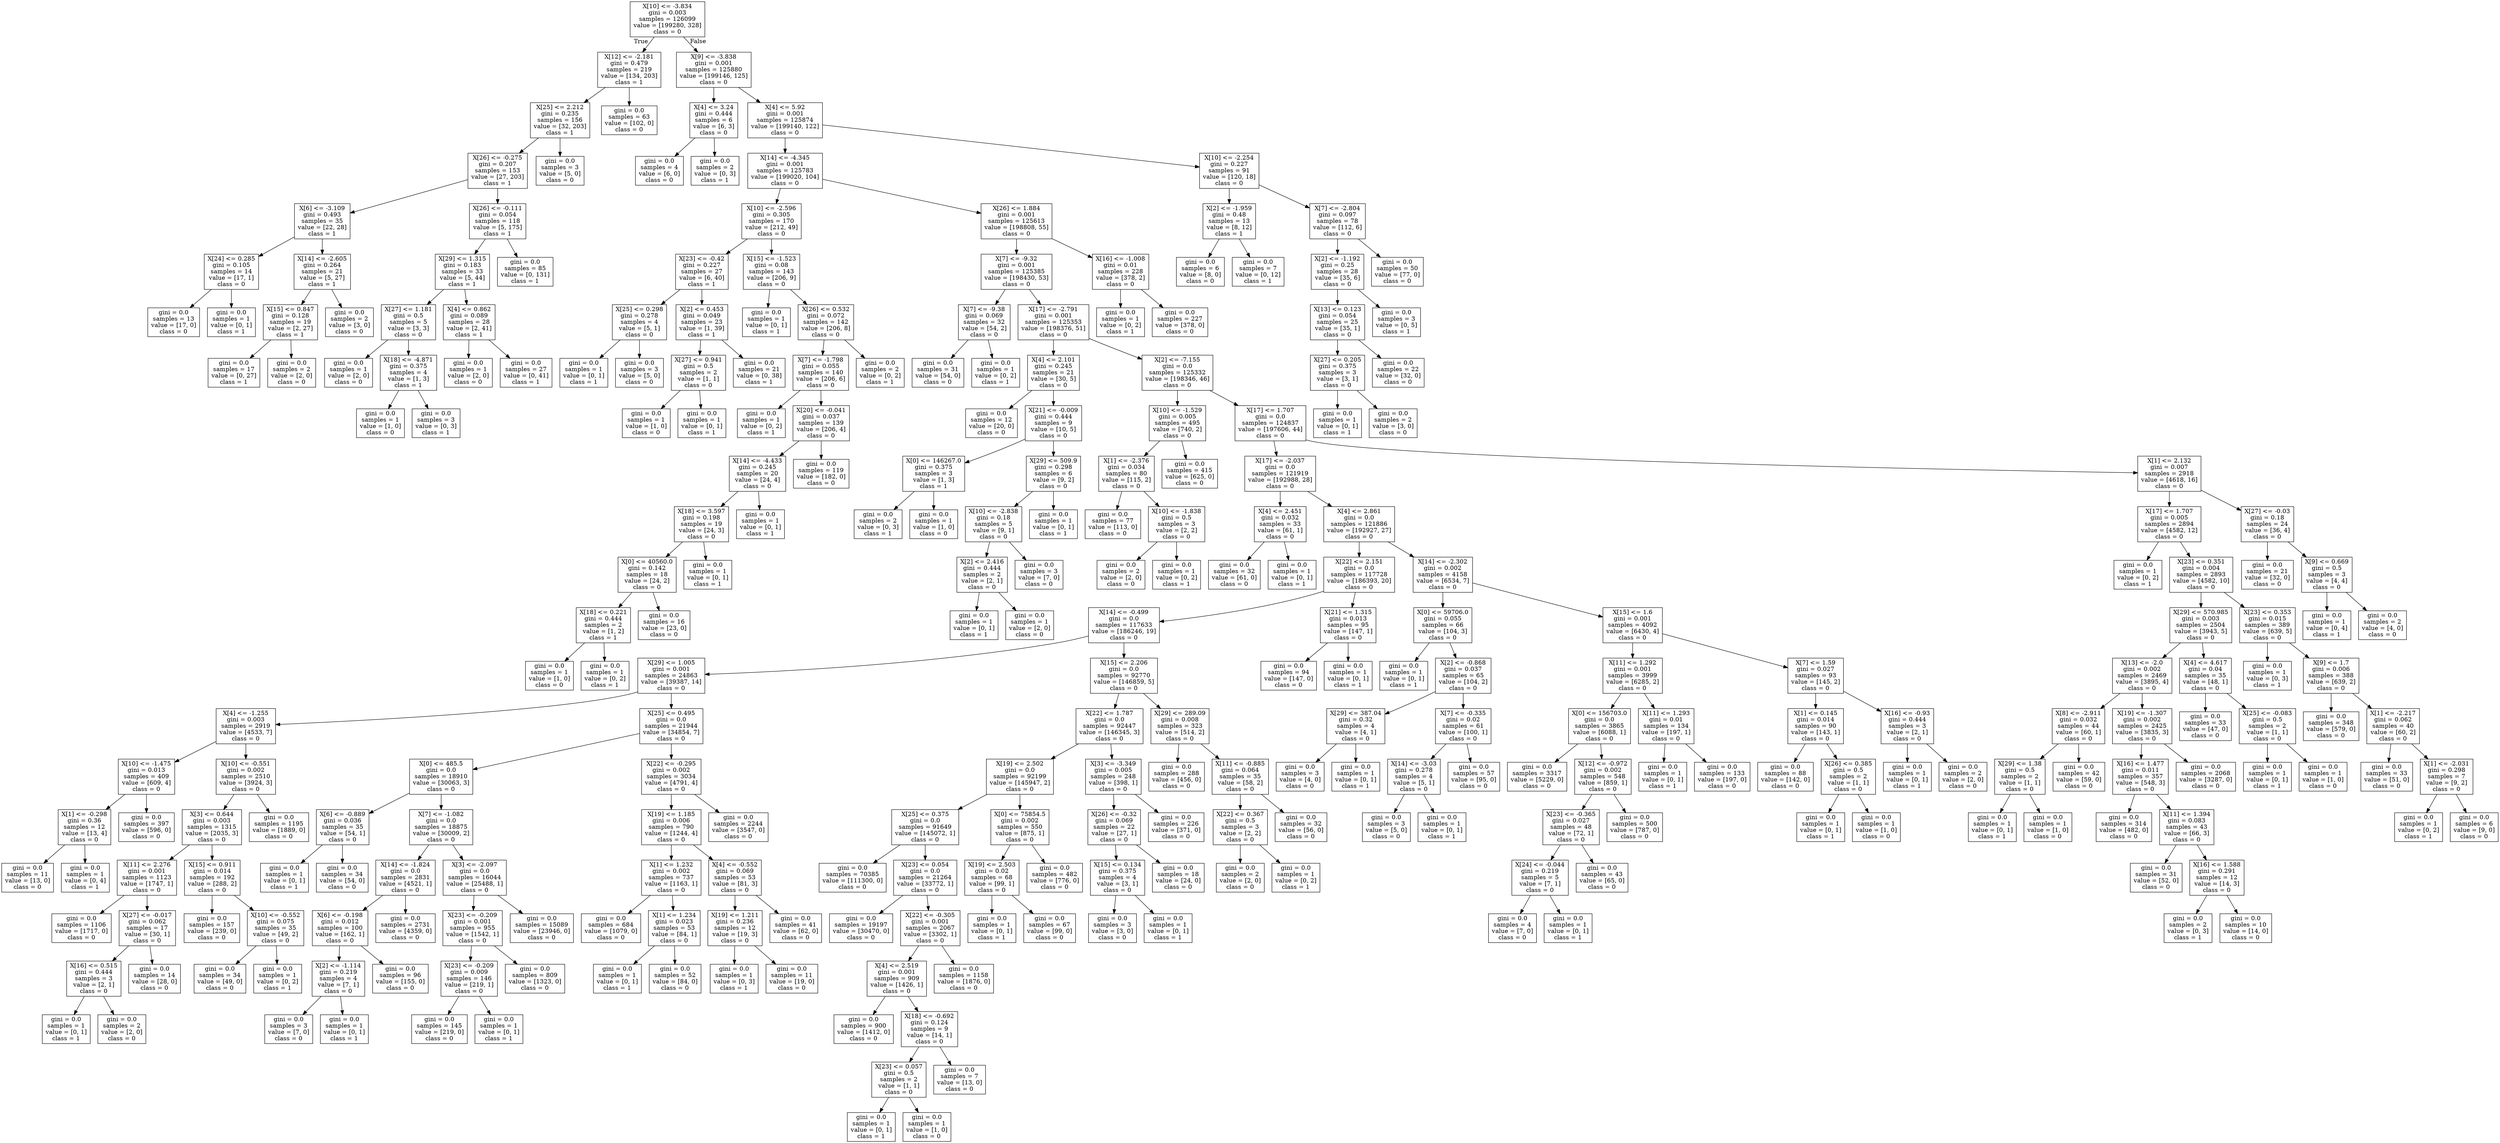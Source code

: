 digraph Tree {
node [shape=box] ;
0 [label="X[10] <= -3.834\ngini = 0.003\nsamples = 126099\nvalue = [199280, 328]\nclass = 0"] ;
1 [label="X[12] <= -2.181\ngini = 0.479\nsamples = 219\nvalue = [134, 203]\nclass = 1"] ;
0 -> 1 [labeldistance=2.5, labelangle=45, headlabel="True"] ;
2 [label="X[25] <= 2.212\ngini = 0.235\nsamples = 156\nvalue = [32, 203]\nclass = 1"] ;
1 -> 2 ;
3 [label="X[26] <= -0.275\ngini = 0.207\nsamples = 153\nvalue = [27, 203]\nclass = 1"] ;
2 -> 3 ;
4 [label="X[6] <= -3.109\ngini = 0.493\nsamples = 35\nvalue = [22, 28]\nclass = 1"] ;
3 -> 4 ;
5 [label="X[24] <= 0.285\ngini = 0.105\nsamples = 14\nvalue = [17, 1]\nclass = 0"] ;
4 -> 5 ;
6 [label="gini = 0.0\nsamples = 13\nvalue = [17, 0]\nclass = 0"] ;
5 -> 6 ;
7 [label="gini = 0.0\nsamples = 1\nvalue = [0, 1]\nclass = 1"] ;
5 -> 7 ;
8 [label="X[14] <= -2.605\ngini = 0.264\nsamples = 21\nvalue = [5, 27]\nclass = 1"] ;
4 -> 8 ;
9 [label="X[15] <= 0.847\ngini = 0.128\nsamples = 19\nvalue = [2, 27]\nclass = 1"] ;
8 -> 9 ;
10 [label="gini = 0.0\nsamples = 17\nvalue = [0, 27]\nclass = 1"] ;
9 -> 10 ;
11 [label="gini = 0.0\nsamples = 2\nvalue = [2, 0]\nclass = 0"] ;
9 -> 11 ;
12 [label="gini = 0.0\nsamples = 2\nvalue = [3, 0]\nclass = 0"] ;
8 -> 12 ;
13 [label="X[26] <= -0.111\ngini = 0.054\nsamples = 118\nvalue = [5, 175]\nclass = 1"] ;
3 -> 13 ;
14 [label="X[29] <= 1.315\ngini = 0.183\nsamples = 33\nvalue = [5, 44]\nclass = 1"] ;
13 -> 14 ;
15 [label="X[27] <= 1.181\ngini = 0.5\nsamples = 5\nvalue = [3, 3]\nclass = 0"] ;
14 -> 15 ;
16 [label="gini = 0.0\nsamples = 1\nvalue = [2, 0]\nclass = 0"] ;
15 -> 16 ;
17 [label="X[18] <= -4.871\ngini = 0.375\nsamples = 4\nvalue = [1, 3]\nclass = 1"] ;
15 -> 17 ;
18 [label="gini = 0.0\nsamples = 1\nvalue = [1, 0]\nclass = 0"] ;
17 -> 18 ;
19 [label="gini = 0.0\nsamples = 3\nvalue = [0, 3]\nclass = 1"] ;
17 -> 19 ;
20 [label="X[4] <= 0.862\ngini = 0.089\nsamples = 28\nvalue = [2, 41]\nclass = 1"] ;
14 -> 20 ;
21 [label="gini = 0.0\nsamples = 1\nvalue = [2, 0]\nclass = 0"] ;
20 -> 21 ;
22 [label="gini = 0.0\nsamples = 27\nvalue = [0, 41]\nclass = 1"] ;
20 -> 22 ;
23 [label="gini = 0.0\nsamples = 85\nvalue = [0, 131]\nclass = 1"] ;
13 -> 23 ;
24 [label="gini = 0.0\nsamples = 3\nvalue = [5, 0]\nclass = 0"] ;
2 -> 24 ;
25 [label="gini = 0.0\nsamples = 63\nvalue = [102, 0]\nclass = 0"] ;
1 -> 25 ;
26 [label="X[9] <= -3.838\ngini = 0.001\nsamples = 125880\nvalue = [199146, 125]\nclass = 0"] ;
0 -> 26 [labeldistance=2.5, labelangle=-45, headlabel="False"] ;
27 [label="X[4] <= 3.24\ngini = 0.444\nsamples = 6\nvalue = [6, 3]\nclass = 0"] ;
26 -> 27 ;
28 [label="gini = 0.0\nsamples = 4\nvalue = [6, 0]\nclass = 0"] ;
27 -> 28 ;
29 [label="gini = 0.0\nsamples = 2\nvalue = [0, 3]\nclass = 1"] ;
27 -> 29 ;
30 [label="X[4] <= 5.92\ngini = 0.001\nsamples = 125874\nvalue = [199140, 122]\nclass = 0"] ;
26 -> 30 ;
31 [label="X[14] <= -4.345\ngini = 0.001\nsamples = 125783\nvalue = [199020, 104]\nclass = 0"] ;
30 -> 31 ;
32 [label="X[10] <= -2.596\ngini = 0.305\nsamples = 170\nvalue = [212, 49]\nclass = 0"] ;
31 -> 32 ;
33 [label="X[23] <= -0.42\ngini = 0.227\nsamples = 27\nvalue = [6, 40]\nclass = 1"] ;
32 -> 33 ;
34 [label="X[25] <= 0.298\ngini = 0.278\nsamples = 4\nvalue = [5, 1]\nclass = 0"] ;
33 -> 34 ;
35 [label="gini = 0.0\nsamples = 1\nvalue = [0, 1]\nclass = 1"] ;
34 -> 35 ;
36 [label="gini = 0.0\nsamples = 3\nvalue = [5, 0]\nclass = 0"] ;
34 -> 36 ;
37 [label="X[2] <= 0.453\ngini = 0.049\nsamples = 23\nvalue = [1, 39]\nclass = 1"] ;
33 -> 37 ;
38 [label="X[27] <= 0.941\ngini = 0.5\nsamples = 2\nvalue = [1, 1]\nclass = 0"] ;
37 -> 38 ;
39 [label="gini = 0.0\nsamples = 1\nvalue = [1, 0]\nclass = 0"] ;
38 -> 39 ;
40 [label="gini = 0.0\nsamples = 1\nvalue = [0, 1]\nclass = 1"] ;
38 -> 40 ;
41 [label="gini = 0.0\nsamples = 21\nvalue = [0, 38]\nclass = 1"] ;
37 -> 41 ;
42 [label="X[15] <= -1.523\ngini = 0.08\nsamples = 143\nvalue = [206, 9]\nclass = 0"] ;
32 -> 42 ;
43 [label="gini = 0.0\nsamples = 1\nvalue = [0, 1]\nclass = 1"] ;
42 -> 43 ;
44 [label="X[26] <= 0.532\ngini = 0.072\nsamples = 142\nvalue = [206, 8]\nclass = 0"] ;
42 -> 44 ;
45 [label="X[7] <= -1.798\ngini = 0.055\nsamples = 140\nvalue = [206, 6]\nclass = 0"] ;
44 -> 45 ;
46 [label="gini = 0.0\nsamples = 1\nvalue = [0, 2]\nclass = 1"] ;
45 -> 46 ;
47 [label="X[20] <= -0.041\ngini = 0.037\nsamples = 139\nvalue = [206, 4]\nclass = 0"] ;
45 -> 47 ;
48 [label="X[14] <= -4.433\ngini = 0.245\nsamples = 20\nvalue = [24, 4]\nclass = 0"] ;
47 -> 48 ;
49 [label="X[18] <= 3.597\ngini = 0.198\nsamples = 19\nvalue = [24, 3]\nclass = 0"] ;
48 -> 49 ;
50 [label="X[0] <= 40560.0\ngini = 0.142\nsamples = 18\nvalue = [24, 2]\nclass = 0"] ;
49 -> 50 ;
51 [label="X[18] <= 0.221\ngini = 0.444\nsamples = 2\nvalue = [1, 2]\nclass = 1"] ;
50 -> 51 ;
52 [label="gini = 0.0\nsamples = 1\nvalue = [1, 0]\nclass = 0"] ;
51 -> 52 ;
53 [label="gini = 0.0\nsamples = 1\nvalue = [0, 2]\nclass = 1"] ;
51 -> 53 ;
54 [label="gini = 0.0\nsamples = 16\nvalue = [23, 0]\nclass = 0"] ;
50 -> 54 ;
55 [label="gini = 0.0\nsamples = 1\nvalue = [0, 1]\nclass = 1"] ;
49 -> 55 ;
56 [label="gini = 0.0\nsamples = 1\nvalue = [0, 1]\nclass = 1"] ;
48 -> 56 ;
57 [label="gini = 0.0\nsamples = 119\nvalue = [182, 0]\nclass = 0"] ;
47 -> 57 ;
58 [label="gini = 0.0\nsamples = 2\nvalue = [0, 2]\nclass = 1"] ;
44 -> 58 ;
59 [label="X[26] <= 1.884\ngini = 0.001\nsamples = 125613\nvalue = [198808, 55]\nclass = 0"] ;
31 -> 59 ;
60 [label="X[7] <= -9.32\ngini = 0.001\nsamples = 125385\nvalue = [198430, 53]\nclass = 0"] ;
59 -> 60 ;
61 [label="X[7] <= -9.38\ngini = 0.069\nsamples = 32\nvalue = [54, 2]\nclass = 0"] ;
60 -> 61 ;
62 [label="gini = 0.0\nsamples = 31\nvalue = [54, 0]\nclass = 0"] ;
61 -> 62 ;
63 [label="gini = 0.0\nsamples = 1\nvalue = [0, 2]\nclass = 1"] ;
61 -> 63 ;
64 [label="X[17] <= -2.791\ngini = 0.001\nsamples = 125353\nvalue = [198376, 51]\nclass = 0"] ;
60 -> 64 ;
65 [label="X[4] <= 2.101\ngini = 0.245\nsamples = 21\nvalue = [30, 5]\nclass = 0"] ;
64 -> 65 ;
66 [label="gini = 0.0\nsamples = 12\nvalue = [20, 0]\nclass = 0"] ;
65 -> 66 ;
67 [label="X[21] <= -0.009\ngini = 0.444\nsamples = 9\nvalue = [10, 5]\nclass = 0"] ;
65 -> 67 ;
68 [label="X[0] <= 146267.0\ngini = 0.375\nsamples = 3\nvalue = [1, 3]\nclass = 1"] ;
67 -> 68 ;
69 [label="gini = 0.0\nsamples = 2\nvalue = [0, 3]\nclass = 1"] ;
68 -> 69 ;
70 [label="gini = 0.0\nsamples = 1\nvalue = [1, 0]\nclass = 0"] ;
68 -> 70 ;
71 [label="X[29] <= 509.9\ngini = 0.298\nsamples = 6\nvalue = [9, 2]\nclass = 0"] ;
67 -> 71 ;
72 [label="X[10] <= -2.838\ngini = 0.18\nsamples = 5\nvalue = [9, 1]\nclass = 0"] ;
71 -> 72 ;
73 [label="X[2] <= 2.416\ngini = 0.444\nsamples = 2\nvalue = [2, 1]\nclass = 0"] ;
72 -> 73 ;
74 [label="gini = 0.0\nsamples = 1\nvalue = [0, 1]\nclass = 1"] ;
73 -> 74 ;
75 [label="gini = 0.0\nsamples = 1\nvalue = [2, 0]\nclass = 0"] ;
73 -> 75 ;
76 [label="gini = 0.0\nsamples = 3\nvalue = [7, 0]\nclass = 0"] ;
72 -> 76 ;
77 [label="gini = 0.0\nsamples = 1\nvalue = [0, 1]\nclass = 1"] ;
71 -> 77 ;
78 [label="X[2] <= -7.155\ngini = 0.0\nsamples = 125332\nvalue = [198346, 46]\nclass = 0"] ;
64 -> 78 ;
79 [label="X[10] <= -1.529\ngini = 0.005\nsamples = 495\nvalue = [740, 2]\nclass = 0"] ;
78 -> 79 ;
80 [label="X[1] <= -2.376\ngini = 0.034\nsamples = 80\nvalue = [115, 2]\nclass = 0"] ;
79 -> 80 ;
81 [label="gini = 0.0\nsamples = 77\nvalue = [113, 0]\nclass = 0"] ;
80 -> 81 ;
82 [label="X[10] <= -1.838\ngini = 0.5\nsamples = 3\nvalue = [2, 2]\nclass = 0"] ;
80 -> 82 ;
83 [label="gini = 0.0\nsamples = 2\nvalue = [2, 0]\nclass = 0"] ;
82 -> 83 ;
84 [label="gini = 0.0\nsamples = 1\nvalue = [0, 2]\nclass = 1"] ;
82 -> 84 ;
85 [label="gini = 0.0\nsamples = 415\nvalue = [625, 0]\nclass = 0"] ;
79 -> 85 ;
86 [label="X[17] <= 1.707\ngini = 0.0\nsamples = 124837\nvalue = [197606, 44]\nclass = 0"] ;
78 -> 86 ;
87 [label="X[17] <= -2.037\ngini = 0.0\nsamples = 121919\nvalue = [192988, 28]\nclass = 0"] ;
86 -> 87 ;
88 [label="X[4] <= 2.451\ngini = 0.032\nsamples = 33\nvalue = [61, 1]\nclass = 0"] ;
87 -> 88 ;
89 [label="gini = 0.0\nsamples = 32\nvalue = [61, 0]\nclass = 0"] ;
88 -> 89 ;
90 [label="gini = 0.0\nsamples = 1\nvalue = [0, 1]\nclass = 1"] ;
88 -> 90 ;
91 [label="X[4] <= 2.861\ngini = 0.0\nsamples = 121886\nvalue = [192927, 27]\nclass = 0"] ;
87 -> 91 ;
92 [label="X[22] <= 2.151\ngini = 0.0\nsamples = 117728\nvalue = [186393, 20]\nclass = 0"] ;
91 -> 92 ;
93 [label="X[14] <= -0.499\ngini = 0.0\nsamples = 117633\nvalue = [186246, 19]\nclass = 0"] ;
92 -> 93 ;
94 [label="X[29] <= 1.005\ngini = 0.001\nsamples = 24863\nvalue = [39387, 14]\nclass = 0"] ;
93 -> 94 ;
95 [label="X[4] <= -1.255\ngini = 0.003\nsamples = 2919\nvalue = [4533, 7]\nclass = 0"] ;
94 -> 95 ;
96 [label="X[10] <= -1.475\ngini = 0.013\nsamples = 409\nvalue = [609, 4]\nclass = 0"] ;
95 -> 96 ;
97 [label="X[1] <= -0.298\ngini = 0.36\nsamples = 12\nvalue = [13, 4]\nclass = 0"] ;
96 -> 97 ;
98 [label="gini = 0.0\nsamples = 11\nvalue = [13, 0]\nclass = 0"] ;
97 -> 98 ;
99 [label="gini = 0.0\nsamples = 1\nvalue = [0, 4]\nclass = 1"] ;
97 -> 99 ;
100 [label="gini = 0.0\nsamples = 397\nvalue = [596, 0]\nclass = 0"] ;
96 -> 100 ;
101 [label="X[10] <= -0.551\ngini = 0.002\nsamples = 2510\nvalue = [3924, 3]\nclass = 0"] ;
95 -> 101 ;
102 [label="X[3] <= 0.644\ngini = 0.003\nsamples = 1315\nvalue = [2035, 3]\nclass = 0"] ;
101 -> 102 ;
103 [label="X[11] <= 2.276\ngini = 0.001\nsamples = 1123\nvalue = [1747, 1]\nclass = 0"] ;
102 -> 103 ;
104 [label="gini = 0.0\nsamples = 1106\nvalue = [1717, 0]\nclass = 0"] ;
103 -> 104 ;
105 [label="X[27] <= -0.017\ngini = 0.062\nsamples = 17\nvalue = [30, 1]\nclass = 0"] ;
103 -> 105 ;
106 [label="X[16] <= 0.515\ngini = 0.444\nsamples = 3\nvalue = [2, 1]\nclass = 0"] ;
105 -> 106 ;
107 [label="gini = 0.0\nsamples = 1\nvalue = [0, 1]\nclass = 1"] ;
106 -> 107 ;
108 [label="gini = 0.0\nsamples = 2\nvalue = [2, 0]\nclass = 0"] ;
106 -> 108 ;
109 [label="gini = 0.0\nsamples = 14\nvalue = [28, 0]\nclass = 0"] ;
105 -> 109 ;
110 [label="X[15] <= 0.911\ngini = 0.014\nsamples = 192\nvalue = [288, 2]\nclass = 0"] ;
102 -> 110 ;
111 [label="gini = 0.0\nsamples = 157\nvalue = [239, 0]\nclass = 0"] ;
110 -> 111 ;
112 [label="X[10] <= -0.552\ngini = 0.075\nsamples = 35\nvalue = [49, 2]\nclass = 0"] ;
110 -> 112 ;
113 [label="gini = 0.0\nsamples = 34\nvalue = [49, 0]\nclass = 0"] ;
112 -> 113 ;
114 [label="gini = 0.0\nsamples = 1\nvalue = [0, 2]\nclass = 1"] ;
112 -> 114 ;
115 [label="gini = 0.0\nsamples = 1195\nvalue = [1889, 0]\nclass = 0"] ;
101 -> 115 ;
116 [label="X[25] <= 0.495\ngini = 0.0\nsamples = 21944\nvalue = [34854, 7]\nclass = 0"] ;
94 -> 116 ;
117 [label="X[0] <= 485.5\ngini = 0.0\nsamples = 18910\nvalue = [30063, 3]\nclass = 0"] ;
116 -> 117 ;
118 [label="X[6] <= -0.889\ngini = 0.036\nsamples = 35\nvalue = [54, 1]\nclass = 0"] ;
117 -> 118 ;
119 [label="gini = 0.0\nsamples = 1\nvalue = [0, 1]\nclass = 1"] ;
118 -> 119 ;
120 [label="gini = 0.0\nsamples = 34\nvalue = [54, 0]\nclass = 0"] ;
118 -> 120 ;
121 [label="X[7] <= -1.082\ngini = 0.0\nsamples = 18875\nvalue = [30009, 2]\nclass = 0"] ;
117 -> 121 ;
122 [label="X[14] <= -1.824\ngini = 0.0\nsamples = 2831\nvalue = [4521, 1]\nclass = 0"] ;
121 -> 122 ;
123 [label="X[6] <= -0.198\ngini = 0.012\nsamples = 100\nvalue = [162, 1]\nclass = 0"] ;
122 -> 123 ;
124 [label="X[2] <= -1.114\ngini = 0.219\nsamples = 4\nvalue = [7, 1]\nclass = 0"] ;
123 -> 124 ;
125 [label="gini = 0.0\nsamples = 3\nvalue = [7, 0]\nclass = 0"] ;
124 -> 125 ;
126 [label="gini = 0.0\nsamples = 1\nvalue = [0, 1]\nclass = 1"] ;
124 -> 126 ;
127 [label="gini = 0.0\nsamples = 96\nvalue = [155, 0]\nclass = 0"] ;
123 -> 127 ;
128 [label="gini = 0.0\nsamples = 2731\nvalue = [4359, 0]\nclass = 0"] ;
122 -> 128 ;
129 [label="X[3] <= -2.097\ngini = 0.0\nsamples = 16044\nvalue = [25488, 1]\nclass = 0"] ;
121 -> 129 ;
130 [label="X[23] <= -0.209\ngini = 0.001\nsamples = 955\nvalue = [1542, 1]\nclass = 0"] ;
129 -> 130 ;
131 [label="X[23] <= -0.209\ngini = 0.009\nsamples = 146\nvalue = [219, 1]\nclass = 0"] ;
130 -> 131 ;
132 [label="gini = 0.0\nsamples = 145\nvalue = [219, 0]\nclass = 0"] ;
131 -> 132 ;
133 [label="gini = 0.0\nsamples = 1\nvalue = [0, 1]\nclass = 1"] ;
131 -> 133 ;
134 [label="gini = 0.0\nsamples = 809\nvalue = [1323, 0]\nclass = 0"] ;
130 -> 134 ;
135 [label="gini = 0.0\nsamples = 15089\nvalue = [23946, 0]\nclass = 0"] ;
129 -> 135 ;
136 [label="X[22] <= -0.295\ngini = 0.002\nsamples = 3034\nvalue = [4791, 4]\nclass = 0"] ;
116 -> 136 ;
137 [label="X[19] <= 1.185\ngini = 0.006\nsamples = 790\nvalue = [1244, 4]\nclass = 0"] ;
136 -> 137 ;
138 [label="X[1] <= 1.232\ngini = 0.002\nsamples = 737\nvalue = [1163, 1]\nclass = 0"] ;
137 -> 138 ;
139 [label="gini = 0.0\nsamples = 684\nvalue = [1079, 0]\nclass = 0"] ;
138 -> 139 ;
140 [label="X[1] <= 1.234\ngini = 0.023\nsamples = 53\nvalue = [84, 1]\nclass = 0"] ;
138 -> 140 ;
141 [label="gini = 0.0\nsamples = 1\nvalue = [0, 1]\nclass = 1"] ;
140 -> 141 ;
142 [label="gini = 0.0\nsamples = 52\nvalue = [84, 0]\nclass = 0"] ;
140 -> 142 ;
143 [label="X[4] <= -0.552\ngini = 0.069\nsamples = 53\nvalue = [81, 3]\nclass = 0"] ;
137 -> 143 ;
144 [label="X[19] <= 1.211\ngini = 0.236\nsamples = 12\nvalue = [19, 3]\nclass = 0"] ;
143 -> 144 ;
145 [label="gini = 0.0\nsamples = 1\nvalue = [0, 3]\nclass = 1"] ;
144 -> 145 ;
146 [label="gini = 0.0\nsamples = 11\nvalue = [19, 0]\nclass = 0"] ;
144 -> 146 ;
147 [label="gini = 0.0\nsamples = 41\nvalue = [62, 0]\nclass = 0"] ;
143 -> 147 ;
148 [label="gini = 0.0\nsamples = 2244\nvalue = [3547, 0]\nclass = 0"] ;
136 -> 148 ;
149 [label="X[15] <= 2.206\ngini = 0.0\nsamples = 92770\nvalue = [146859, 5]\nclass = 0"] ;
93 -> 149 ;
150 [label="X[22] <= 1.787\ngini = 0.0\nsamples = 92447\nvalue = [146345, 3]\nclass = 0"] ;
149 -> 150 ;
151 [label="X[19] <= 2.502\ngini = 0.0\nsamples = 92199\nvalue = [145947, 2]\nclass = 0"] ;
150 -> 151 ;
152 [label="X[25] <= 0.375\ngini = 0.0\nsamples = 91649\nvalue = [145072, 1]\nclass = 0"] ;
151 -> 152 ;
153 [label="gini = 0.0\nsamples = 70385\nvalue = [111300, 0]\nclass = 0"] ;
152 -> 153 ;
154 [label="X[23] <= 0.054\ngini = 0.0\nsamples = 21264\nvalue = [33772, 1]\nclass = 0"] ;
152 -> 154 ;
155 [label="gini = 0.0\nsamples = 19197\nvalue = [30470, 0]\nclass = 0"] ;
154 -> 155 ;
156 [label="X[22] <= -0.305\ngini = 0.001\nsamples = 2067\nvalue = [3302, 1]\nclass = 0"] ;
154 -> 156 ;
157 [label="X[4] <= 2.519\ngini = 0.001\nsamples = 909\nvalue = [1426, 1]\nclass = 0"] ;
156 -> 157 ;
158 [label="gini = 0.0\nsamples = 900\nvalue = [1412, 0]\nclass = 0"] ;
157 -> 158 ;
159 [label="X[18] <= -0.692\ngini = 0.124\nsamples = 9\nvalue = [14, 1]\nclass = 0"] ;
157 -> 159 ;
160 [label="X[23] <= 0.057\ngini = 0.5\nsamples = 2\nvalue = [1, 1]\nclass = 0"] ;
159 -> 160 ;
161 [label="gini = 0.0\nsamples = 1\nvalue = [0, 1]\nclass = 1"] ;
160 -> 161 ;
162 [label="gini = 0.0\nsamples = 1\nvalue = [1, 0]\nclass = 0"] ;
160 -> 162 ;
163 [label="gini = 0.0\nsamples = 7\nvalue = [13, 0]\nclass = 0"] ;
159 -> 163 ;
164 [label="gini = 0.0\nsamples = 1158\nvalue = [1876, 0]\nclass = 0"] ;
156 -> 164 ;
165 [label="X[0] <= 75854.5\ngini = 0.002\nsamples = 550\nvalue = [875, 1]\nclass = 0"] ;
151 -> 165 ;
166 [label="X[19] <= 2.503\ngini = 0.02\nsamples = 68\nvalue = [99, 1]\nclass = 0"] ;
165 -> 166 ;
167 [label="gini = 0.0\nsamples = 1\nvalue = [0, 1]\nclass = 1"] ;
166 -> 167 ;
168 [label="gini = 0.0\nsamples = 67\nvalue = [99, 0]\nclass = 0"] ;
166 -> 168 ;
169 [label="gini = 0.0\nsamples = 482\nvalue = [776, 0]\nclass = 0"] ;
165 -> 169 ;
170 [label="X[3] <= -3.349\ngini = 0.005\nsamples = 248\nvalue = [398, 1]\nclass = 0"] ;
150 -> 170 ;
171 [label="X[26] <= -0.32\ngini = 0.069\nsamples = 22\nvalue = [27, 1]\nclass = 0"] ;
170 -> 171 ;
172 [label="X[15] <= 0.134\ngini = 0.375\nsamples = 4\nvalue = [3, 1]\nclass = 0"] ;
171 -> 172 ;
173 [label="gini = 0.0\nsamples = 3\nvalue = [3, 0]\nclass = 0"] ;
172 -> 173 ;
174 [label="gini = 0.0\nsamples = 1\nvalue = [0, 1]\nclass = 1"] ;
172 -> 174 ;
175 [label="gini = 0.0\nsamples = 18\nvalue = [24, 0]\nclass = 0"] ;
171 -> 175 ;
176 [label="gini = 0.0\nsamples = 226\nvalue = [371, 0]\nclass = 0"] ;
170 -> 176 ;
177 [label="X[29] <= 289.09\ngini = 0.008\nsamples = 323\nvalue = [514, 2]\nclass = 0"] ;
149 -> 177 ;
178 [label="gini = 0.0\nsamples = 288\nvalue = [456, 0]\nclass = 0"] ;
177 -> 178 ;
179 [label="X[11] <= -0.885\ngini = 0.064\nsamples = 35\nvalue = [58, 2]\nclass = 0"] ;
177 -> 179 ;
180 [label="X[22] <= 0.367\ngini = 0.5\nsamples = 3\nvalue = [2, 2]\nclass = 0"] ;
179 -> 180 ;
181 [label="gini = 0.0\nsamples = 2\nvalue = [2, 0]\nclass = 0"] ;
180 -> 181 ;
182 [label="gini = 0.0\nsamples = 1\nvalue = [0, 2]\nclass = 1"] ;
180 -> 182 ;
183 [label="gini = 0.0\nsamples = 32\nvalue = [56, 0]\nclass = 0"] ;
179 -> 183 ;
184 [label="X[21] <= 1.315\ngini = 0.013\nsamples = 95\nvalue = [147, 1]\nclass = 0"] ;
92 -> 184 ;
185 [label="gini = 0.0\nsamples = 94\nvalue = [147, 0]\nclass = 0"] ;
184 -> 185 ;
186 [label="gini = 0.0\nsamples = 1\nvalue = [0, 1]\nclass = 1"] ;
184 -> 186 ;
187 [label="X[14] <= -2.302\ngini = 0.002\nsamples = 4158\nvalue = [6534, 7]\nclass = 0"] ;
91 -> 187 ;
188 [label="X[0] <= 59706.0\ngini = 0.055\nsamples = 66\nvalue = [104, 3]\nclass = 0"] ;
187 -> 188 ;
189 [label="gini = 0.0\nsamples = 1\nvalue = [0, 1]\nclass = 1"] ;
188 -> 189 ;
190 [label="X[2] <= -0.868\ngini = 0.037\nsamples = 65\nvalue = [104, 2]\nclass = 0"] ;
188 -> 190 ;
191 [label="X[29] <= 387.04\ngini = 0.32\nsamples = 4\nvalue = [4, 1]\nclass = 0"] ;
190 -> 191 ;
192 [label="gini = 0.0\nsamples = 3\nvalue = [4, 0]\nclass = 0"] ;
191 -> 192 ;
193 [label="gini = 0.0\nsamples = 1\nvalue = [0, 1]\nclass = 1"] ;
191 -> 193 ;
194 [label="X[7] <= -0.335\ngini = 0.02\nsamples = 61\nvalue = [100, 1]\nclass = 0"] ;
190 -> 194 ;
195 [label="X[14] <= -3.03\ngini = 0.278\nsamples = 4\nvalue = [5, 1]\nclass = 0"] ;
194 -> 195 ;
196 [label="gini = 0.0\nsamples = 3\nvalue = [5, 0]\nclass = 0"] ;
195 -> 196 ;
197 [label="gini = 0.0\nsamples = 1\nvalue = [0, 1]\nclass = 1"] ;
195 -> 197 ;
198 [label="gini = 0.0\nsamples = 57\nvalue = [95, 0]\nclass = 0"] ;
194 -> 198 ;
199 [label="X[15] <= 1.6\ngini = 0.001\nsamples = 4092\nvalue = [6430, 4]\nclass = 0"] ;
187 -> 199 ;
200 [label="X[11] <= 1.292\ngini = 0.001\nsamples = 3999\nvalue = [6285, 2]\nclass = 0"] ;
199 -> 200 ;
201 [label="X[0] <= 156703.0\ngini = 0.0\nsamples = 3865\nvalue = [6088, 1]\nclass = 0"] ;
200 -> 201 ;
202 [label="gini = 0.0\nsamples = 3317\nvalue = [5229, 0]\nclass = 0"] ;
201 -> 202 ;
203 [label="X[12] <= -0.972\ngini = 0.002\nsamples = 548\nvalue = [859, 1]\nclass = 0"] ;
201 -> 203 ;
204 [label="X[23] <= -0.365\ngini = 0.027\nsamples = 48\nvalue = [72, 1]\nclass = 0"] ;
203 -> 204 ;
205 [label="X[24] <= -0.044\ngini = 0.219\nsamples = 5\nvalue = [7, 1]\nclass = 0"] ;
204 -> 205 ;
206 [label="gini = 0.0\nsamples = 4\nvalue = [7, 0]\nclass = 0"] ;
205 -> 206 ;
207 [label="gini = 0.0\nsamples = 1\nvalue = [0, 1]\nclass = 1"] ;
205 -> 207 ;
208 [label="gini = 0.0\nsamples = 43\nvalue = [65, 0]\nclass = 0"] ;
204 -> 208 ;
209 [label="gini = 0.0\nsamples = 500\nvalue = [787, 0]\nclass = 0"] ;
203 -> 209 ;
210 [label="X[11] <= 1.293\ngini = 0.01\nsamples = 134\nvalue = [197, 1]\nclass = 0"] ;
200 -> 210 ;
211 [label="gini = 0.0\nsamples = 1\nvalue = [0, 1]\nclass = 1"] ;
210 -> 211 ;
212 [label="gini = 0.0\nsamples = 133\nvalue = [197, 0]\nclass = 0"] ;
210 -> 212 ;
213 [label="X[7] <= 1.59\ngini = 0.027\nsamples = 93\nvalue = [145, 2]\nclass = 0"] ;
199 -> 213 ;
214 [label="X[1] <= 0.145\ngini = 0.014\nsamples = 90\nvalue = [143, 1]\nclass = 0"] ;
213 -> 214 ;
215 [label="gini = 0.0\nsamples = 88\nvalue = [142, 0]\nclass = 0"] ;
214 -> 215 ;
216 [label="X[26] <= 0.385\ngini = 0.5\nsamples = 2\nvalue = [1, 1]\nclass = 0"] ;
214 -> 216 ;
217 [label="gini = 0.0\nsamples = 1\nvalue = [0, 1]\nclass = 1"] ;
216 -> 217 ;
218 [label="gini = 0.0\nsamples = 1\nvalue = [1, 0]\nclass = 0"] ;
216 -> 218 ;
219 [label="X[16] <= -0.93\ngini = 0.444\nsamples = 3\nvalue = [2, 1]\nclass = 0"] ;
213 -> 219 ;
220 [label="gini = 0.0\nsamples = 1\nvalue = [0, 1]\nclass = 1"] ;
219 -> 220 ;
221 [label="gini = 0.0\nsamples = 2\nvalue = [2, 0]\nclass = 0"] ;
219 -> 221 ;
222 [label="X[1] <= 2.132\ngini = 0.007\nsamples = 2918\nvalue = [4618, 16]\nclass = 0"] ;
86 -> 222 ;
223 [label="X[17] <= 1.707\ngini = 0.005\nsamples = 2894\nvalue = [4582, 12]\nclass = 0"] ;
222 -> 223 ;
224 [label="gini = 0.0\nsamples = 1\nvalue = [0, 2]\nclass = 1"] ;
223 -> 224 ;
225 [label="X[23] <= 0.351\ngini = 0.004\nsamples = 2893\nvalue = [4582, 10]\nclass = 0"] ;
223 -> 225 ;
226 [label="X[29] <= 570.985\ngini = 0.003\nsamples = 2504\nvalue = [3943, 5]\nclass = 0"] ;
225 -> 226 ;
227 [label="X[13] <= -2.0\ngini = 0.002\nsamples = 2469\nvalue = [3895, 4]\nclass = 0"] ;
226 -> 227 ;
228 [label="X[8] <= -2.911\ngini = 0.032\nsamples = 44\nvalue = [60, 1]\nclass = 0"] ;
227 -> 228 ;
229 [label="X[29] <= 1.38\ngini = 0.5\nsamples = 2\nvalue = [1, 1]\nclass = 0"] ;
228 -> 229 ;
230 [label="gini = 0.0\nsamples = 1\nvalue = [0, 1]\nclass = 1"] ;
229 -> 230 ;
231 [label="gini = 0.0\nsamples = 1\nvalue = [1, 0]\nclass = 0"] ;
229 -> 231 ;
232 [label="gini = 0.0\nsamples = 42\nvalue = [59, 0]\nclass = 0"] ;
228 -> 232 ;
233 [label="X[19] <= -1.307\ngini = 0.002\nsamples = 2425\nvalue = [3835, 3]\nclass = 0"] ;
227 -> 233 ;
234 [label="X[16] <= 1.477\ngini = 0.011\nsamples = 357\nvalue = [548, 3]\nclass = 0"] ;
233 -> 234 ;
235 [label="gini = 0.0\nsamples = 314\nvalue = [482, 0]\nclass = 0"] ;
234 -> 235 ;
236 [label="X[11] <= 1.394\ngini = 0.083\nsamples = 43\nvalue = [66, 3]\nclass = 0"] ;
234 -> 236 ;
237 [label="gini = 0.0\nsamples = 31\nvalue = [52, 0]\nclass = 0"] ;
236 -> 237 ;
238 [label="X[16] <= 1.588\ngini = 0.291\nsamples = 12\nvalue = [14, 3]\nclass = 0"] ;
236 -> 238 ;
239 [label="gini = 0.0\nsamples = 2\nvalue = [0, 3]\nclass = 1"] ;
238 -> 239 ;
240 [label="gini = 0.0\nsamples = 10\nvalue = [14, 0]\nclass = 0"] ;
238 -> 240 ;
241 [label="gini = 0.0\nsamples = 2068\nvalue = [3287, 0]\nclass = 0"] ;
233 -> 241 ;
242 [label="X[4] <= 4.617\ngini = 0.04\nsamples = 35\nvalue = [48, 1]\nclass = 0"] ;
226 -> 242 ;
243 [label="gini = 0.0\nsamples = 33\nvalue = [47, 0]\nclass = 0"] ;
242 -> 243 ;
244 [label="X[25] <= -0.083\ngini = 0.5\nsamples = 2\nvalue = [1, 1]\nclass = 0"] ;
242 -> 244 ;
245 [label="gini = 0.0\nsamples = 1\nvalue = [0, 1]\nclass = 1"] ;
244 -> 245 ;
246 [label="gini = 0.0\nsamples = 1\nvalue = [1, 0]\nclass = 0"] ;
244 -> 246 ;
247 [label="X[23] <= 0.353\ngini = 0.015\nsamples = 389\nvalue = [639, 5]\nclass = 0"] ;
225 -> 247 ;
248 [label="gini = 0.0\nsamples = 1\nvalue = [0, 3]\nclass = 1"] ;
247 -> 248 ;
249 [label="X[9] <= 1.7\ngini = 0.006\nsamples = 388\nvalue = [639, 2]\nclass = 0"] ;
247 -> 249 ;
250 [label="gini = 0.0\nsamples = 348\nvalue = [579, 0]\nclass = 0"] ;
249 -> 250 ;
251 [label="X[1] <= -2.217\ngini = 0.062\nsamples = 40\nvalue = [60, 2]\nclass = 0"] ;
249 -> 251 ;
252 [label="gini = 0.0\nsamples = 33\nvalue = [51, 0]\nclass = 0"] ;
251 -> 252 ;
253 [label="X[1] <= -2.031\ngini = 0.298\nsamples = 7\nvalue = [9, 2]\nclass = 0"] ;
251 -> 253 ;
254 [label="gini = 0.0\nsamples = 1\nvalue = [0, 2]\nclass = 1"] ;
253 -> 254 ;
255 [label="gini = 0.0\nsamples = 6\nvalue = [9, 0]\nclass = 0"] ;
253 -> 255 ;
256 [label="X[27] <= -0.03\ngini = 0.18\nsamples = 24\nvalue = [36, 4]\nclass = 0"] ;
222 -> 256 ;
257 [label="gini = 0.0\nsamples = 21\nvalue = [32, 0]\nclass = 0"] ;
256 -> 257 ;
258 [label="X[9] <= 0.669\ngini = 0.5\nsamples = 3\nvalue = [4, 4]\nclass = 0"] ;
256 -> 258 ;
259 [label="gini = 0.0\nsamples = 1\nvalue = [0, 4]\nclass = 1"] ;
258 -> 259 ;
260 [label="gini = 0.0\nsamples = 2\nvalue = [4, 0]\nclass = 0"] ;
258 -> 260 ;
261 [label="X[16] <= -1.008\ngini = 0.01\nsamples = 228\nvalue = [378, 2]\nclass = 0"] ;
59 -> 261 ;
262 [label="gini = 0.0\nsamples = 1\nvalue = [0, 2]\nclass = 1"] ;
261 -> 262 ;
263 [label="gini = 0.0\nsamples = 227\nvalue = [378, 0]\nclass = 0"] ;
261 -> 263 ;
264 [label="X[10] <= -2.254\ngini = 0.227\nsamples = 91\nvalue = [120, 18]\nclass = 0"] ;
30 -> 264 ;
265 [label="X[2] <= -1.959\ngini = 0.48\nsamples = 13\nvalue = [8, 12]\nclass = 1"] ;
264 -> 265 ;
266 [label="gini = 0.0\nsamples = 6\nvalue = [8, 0]\nclass = 0"] ;
265 -> 266 ;
267 [label="gini = 0.0\nsamples = 7\nvalue = [0, 12]\nclass = 1"] ;
265 -> 267 ;
268 [label="X[7] <= -2.804\ngini = 0.097\nsamples = 78\nvalue = [112, 6]\nclass = 0"] ;
264 -> 268 ;
269 [label="X[2] <= -1.192\ngini = 0.25\nsamples = 28\nvalue = [35, 6]\nclass = 0"] ;
268 -> 269 ;
270 [label="X[13] <= 0.123\ngini = 0.054\nsamples = 25\nvalue = [35, 1]\nclass = 0"] ;
269 -> 270 ;
271 [label="X[27] <= 0.205\ngini = 0.375\nsamples = 3\nvalue = [3, 1]\nclass = 0"] ;
270 -> 271 ;
272 [label="gini = 0.0\nsamples = 1\nvalue = [0, 1]\nclass = 1"] ;
271 -> 272 ;
273 [label="gini = 0.0\nsamples = 2\nvalue = [3, 0]\nclass = 0"] ;
271 -> 273 ;
274 [label="gini = 0.0\nsamples = 22\nvalue = [32, 0]\nclass = 0"] ;
270 -> 274 ;
275 [label="gini = 0.0\nsamples = 3\nvalue = [0, 5]\nclass = 1"] ;
269 -> 275 ;
276 [label="gini = 0.0\nsamples = 50\nvalue = [77, 0]\nclass = 0"] ;
268 -> 276 ;
}